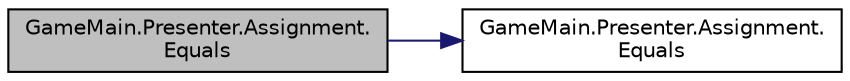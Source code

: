 digraph "GameMain.Presenter.Assignment.Equals"
{
 // LATEX_PDF_SIZE
  edge [fontname="Helvetica",fontsize="10",labelfontname="Helvetica",labelfontsize="10"];
  node [fontname="Helvetica",fontsize="10",shape=record];
  rankdir="LR";
  Node1 [label="GameMain.Presenter.Assignment.\lEquals",height=0.2,width=0.4,color="black", fillcolor="grey75", style="filled", fontcolor="black",tooltip=" "];
  Node1 -> Node2 [color="midnightblue",fontsize="10",style="solid",fontname="Helvetica"];
  Node2 [label="GameMain.Presenter.Assignment.\lEquals",height=0.2,width=0.4,color="black", fillcolor="white", style="filled",URL="$structGameMain_1_1Presenter_1_1Assignment.html#a79ae06e4bfedebfd81b590f1395ffe5b",tooltip=" "];
}
